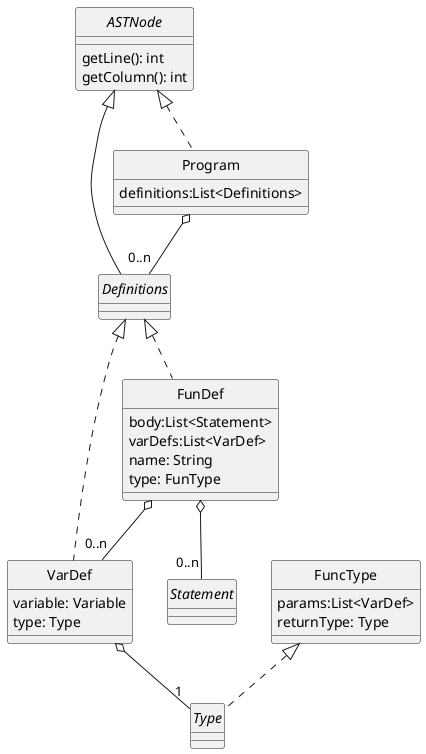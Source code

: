 @startuml Program
skinparam style strictuml
skinparam monochrome true


interface ASTNode {
    getLine(): int
    getColumn(): int
}

interface Statement
interface Definitions
class VarDef {
    variable: Variable
    type: Type
}

class FunDef {
    body:List<Statement>
    varDefs:List<VarDef>
    name: String
    type: FunType
}

class FuncType {
    params:List<VarDef>
    returnType: Type
}


FunDef o-- "0..n" Statement
FuncType <|.. Type

interface Type



class Program {
    definitions:List<Definitions>

}

ASTNode <|.. Program
Program  o-- "0..n" Definitions
ASTNode <|-- Definitions

Definitions <|.. VarDef
Definitions <|.. FunDef
FunDef o-- "0..n" VarDef
VarDef o-- "1" Type



@enduml
